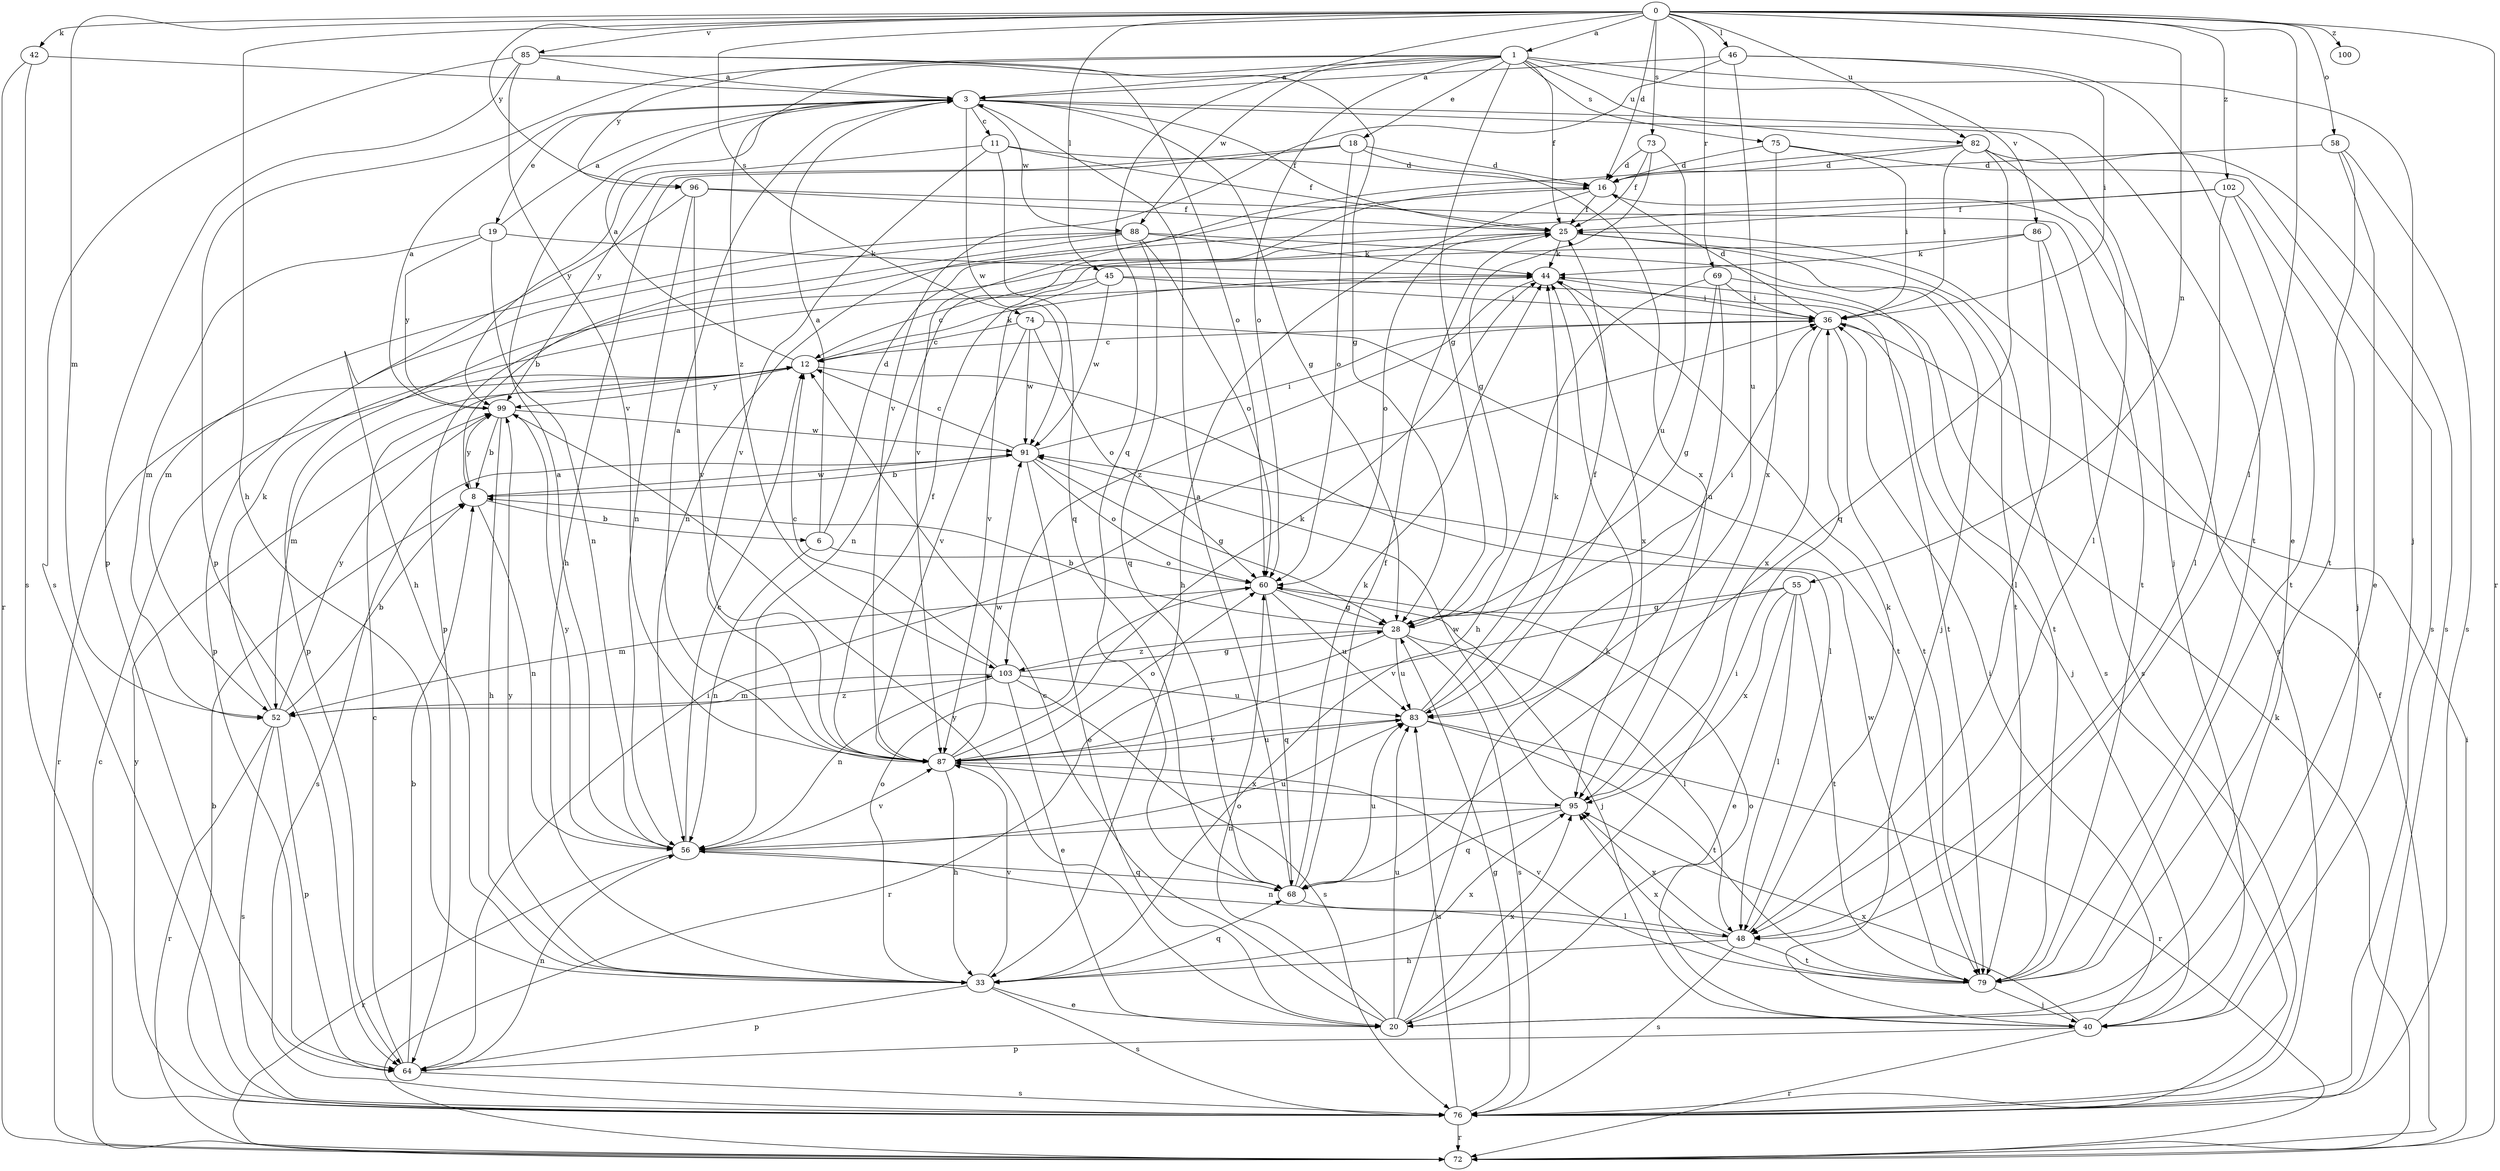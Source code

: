 strict digraph  {
0;
1;
3;
6;
8;
11;
12;
16;
18;
19;
20;
25;
28;
33;
36;
40;
42;
44;
45;
46;
48;
52;
55;
56;
58;
60;
64;
68;
69;
72;
73;
74;
75;
76;
79;
82;
83;
85;
86;
87;
88;
91;
95;
96;
99;
100;
102;
103;
0 -> 1  [label=a];
0 -> 16  [label=d];
0 -> 33  [label=h];
0 -> 42  [label=k];
0 -> 45  [label=l];
0 -> 46  [label=l];
0 -> 48  [label=l];
0 -> 52  [label=m];
0 -> 55  [label=n];
0 -> 58  [label=o];
0 -> 68  [label=q];
0 -> 69  [label=r];
0 -> 72  [label=r];
0 -> 73  [label=s];
0 -> 74  [label=s];
0 -> 82  [label=u];
0 -> 85  [label=v];
0 -> 96  [label=y];
0 -> 100  [label=z];
0 -> 102  [label=z];
1 -> 3  [label=a];
1 -> 18  [label=e];
1 -> 25  [label=f];
1 -> 28  [label=g];
1 -> 40  [label=j];
1 -> 60  [label=o];
1 -> 64  [label=p];
1 -> 75  [label=s];
1 -> 82  [label=u];
1 -> 86  [label=v];
1 -> 88  [label=w];
1 -> 96  [label=y];
1 -> 103  [label=z];
3 -> 11  [label=c];
3 -> 19  [label=e];
3 -> 25  [label=f];
3 -> 28  [label=g];
3 -> 40  [label=j];
3 -> 79  [label=t];
3 -> 88  [label=w];
3 -> 91  [label=w];
6 -> 3  [label=a];
6 -> 16  [label=d];
6 -> 56  [label=n];
6 -> 60  [label=o];
8 -> 6  [label=b];
8 -> 56  [label=n];
8 -> 91  [label=w];
8 -> 99  [label=y];
11 -> 16  [label=d];
11 -> 25  [label=f];
11 -> 68  [label=q];
11 -> 87  [label=v];
11 -> 99  [label=y];
12 -> 3  [label=a];
12 -> 44  [label=k];
12 -> 48  [label=l];
12 -> 52  [label=m];
12 -> 72  [label=r];
12 -> 99  [label=y];
16 -> 25  [label=f];
16 -> 33  [label=h];
16 -> 56  [label=n];
16 -> 76  [label=s];
18 -> 16  [label=d];
18 -> 33  [label=h];
18 -> 60  [label=o];
18 -> 95  [label=x];
18 -> 99  [label=y];
19 -> 3  [label=a];
19 -> 44  [label=k];
19 -> 52  [label=m];
19 -> 56  [label=n];
19 -> 99  [label=y];
20 -> 12  [label=c];
20 -> 36  [label=i];
20 -> 44  [label=k];
20 -> 60  [label=o];
20 -> 83  [label=u];
20 -> 95  [label=x];
20 -> 99  [label=y];
25 -> 44  [label=k];
25 -> 56  [label=n];
25 -> 60  [label=o];
25 -> 76  [label=s];
25 -> 79  [label=t];
28 -> 8  [label=b];
28 -> 36  [label=i];
28 -> 48  [label=l];
28 -> 72  [label=r];
28 -> 76  [label=s];
28 -> 83  [label=u];
28 -> 103  [label=z];
33 -> 20  [label=e];
33 -> 60  [label=o];
33 -> 64  [label=p];
33 -> 68  [label=q];
33 -> 76  [label=s];
33 -> 87  [label=v];
33 -> 95  [label=x];
33 -> 99  [label=y];
36 -> 12  [label=c];
36 -> 16  [label=d];
36 -> 40  [label=j];
36 -> 79  [label=t];
36 -> 95  [label=x];
40 -> 36  [label=i];
40 -> 60  [label=o];
40 -> 64  [label=p];
40 -> 72  [label=r];
40 -> 95  [label=x];
42 -> 3  [label=a];
42 -> 72  [label=r];
42 -> 76  [label=s];
44 -> 36  [label=i];
44 -> 95  [label=x];
44 -> 103  [label=z];
45 -> 12  [label=c];
45 -> 36  [label=i];
45 -> 79  [label=t];
45 -> 87  [label=v];
45 -> 91  [label=w];
46 -> 3  [label=a];
46 -> 20  [label=e];
46 -> 36  [label=i];
46 -> 83  [label=u];
46 -> 87  [label=v];
48 -> 33  [label=h];
48 -> 44  [label=k];
48 -> 56  [label=n];
48 -> 76  [label=s];
48 -> 79  [label=t];
48 -> 95  [label=x];
52 -> 8  [label=b];
52 -> 44  [label=k];
52 -> 64  [label=p];
52 -> 72  [label=r];
52 -> 76  [label=s];
52 -> 99  [label=y];
52 -> 103  [label=z];
55 -> 20  [label=e];
55 -> 28  [label=g];
55 -> 48  [label=l];
55 -> 79  [label=t];
55 -> 87  [label=v];
55 -> 95  [label=x];
56 -> 3  [label=a];
56 -> 12  [label=c];
56 -> 68  [label=q];
56 -> 72  [label=r];
56 -> 83  [label=u];
56 -> 87  [label=v];
56 -> 99  [label=y];
58 -> 16  [label=d];
58 -> 20  [label=e];
58 -> 76  [label=s];
58 -> 79  [label=t];
60 -> 28  [label=g];
60 -> 40  [label=j];
60 -> 52  [label=m];
60 -> 68  [label=q];
60 -> 83  [label=u];
64 -> 8  [label=b];
64 -> 12  [label=c];
64 -> 36  [label=i];
64 -> 56  [label=n];
64 -> 76  [label=s];
68 -> 3  [label=a];
68 -> 25  [label=f];
68 -> 44  [label=k];
68 -> 48  [label=l];
68 -> 83  [label=u];
69 -> 28  [label=g];
69 -> 33  [label=h];
69 -> 36  [label=i];
69 -> 79  [label=t];
69 -> 83  [label=u];
72 -> 12  [label=c];
72 -> 25  [label=f];
72 -> 36  [label=i];
72 -> 44  [label=k];
73 -> 16  [label=d];
73 -> 25  [label=f];
73 -> 28  [label=g];
73 -> 83  [label=u];
74 -> 12  [label=c];
74 -> 60  [label=o];
74 -> 79  [label=t];
74 -> 87  [label=v];
74 -> 91  [label=w];
75 -> 16  [label=d];
75 -> 36  [label=i];
75 -> 76  [label=s];
75 -> 95  [label=x];
76 -> 8  [label=b];
76 -> 28  [label=g];
76 -> 72  [label=r];
76 -> 83  [label=u];
76 -> 99  [label=y];
79 -> 40  [label=j];
79 -> 87  [label=v];
79 -> 91  [label=w];
79 -> 95  [label=x];
82 -> 16  [label=d];
82 -> 36  [label=i];
82 -> 48  [label=l];
82 -> 68  [label=q];
82 -> 76  [label=s];
82 -> 87  [label=v];
83 -> 25  [label=f];
83 -> 44  [label=k];
83 -> 72  [label=r];
83 -> 79  [label=t];
83 -> 87  [label=v];
85 -> 3  [label=a];
85 -> 28  [label=g];
85 -> 60  [label=o];
85 -> 64  [label=p];
85 -> 76  [label=s];
85 -> 87  [label=v];
86 -> 44  [label=k];
86 -> 48  [label=l];
86 -> 64  [label=p];
86 -> 76  [label=s];
87 -> 3  [label=a];
87 -> 25  [label=f];
87 -> 33  [label=h];
87 -> 44  [label=k];
87 -> 60  [label=o];
87 -> 83  [label=u];
87 -> 91  [label=w];
87 -> 95  [label=x];
88 -> 8  [label=b];
88 -> 40  [label=j];
88 -> 44  [label=k];
88 -> 52  [label=m];
88 -> 60  [label=o];
88 -> 64  [label=p];
88 -> 68  [label=q];
91 -> 8  [label=b];
91 -> 12  [label=c];
91 -> 20  [label=e];
91 -> 28  [label=g];
91 -> 36  [label=i];
91 -> 60  [label=o];
91 -> 76  [label=s];
95 -> 56  [label=n];
95 -> 68  [label=q];
95 -> 91  [label=w];
96 -> 25  [label=f];
96 -> 33  [label=h];
96 -> 56  [label=n];
96 -> 79  [label=t];
96 -> 87  [label=v];
99 -> 3  [label=a];
99 -> 8  [label=b];
99 -> 33  [label=h];
99 -> 91  [label=w];
102 -> 25  [label=f];
102 -> 40  [label=j];
102 -> 48  [label=l];
102 -> 64  [label=p];
102 -> 79  [label=t];
103 -> 12  [label=c];
103 -> 20  [label=e];
103 -> 28  [label=g];
103 -> 52  [label=m];
103 -> 56  [label=n];
103 -> 76  [label=s];
103 -> 83  [label=u];
}
